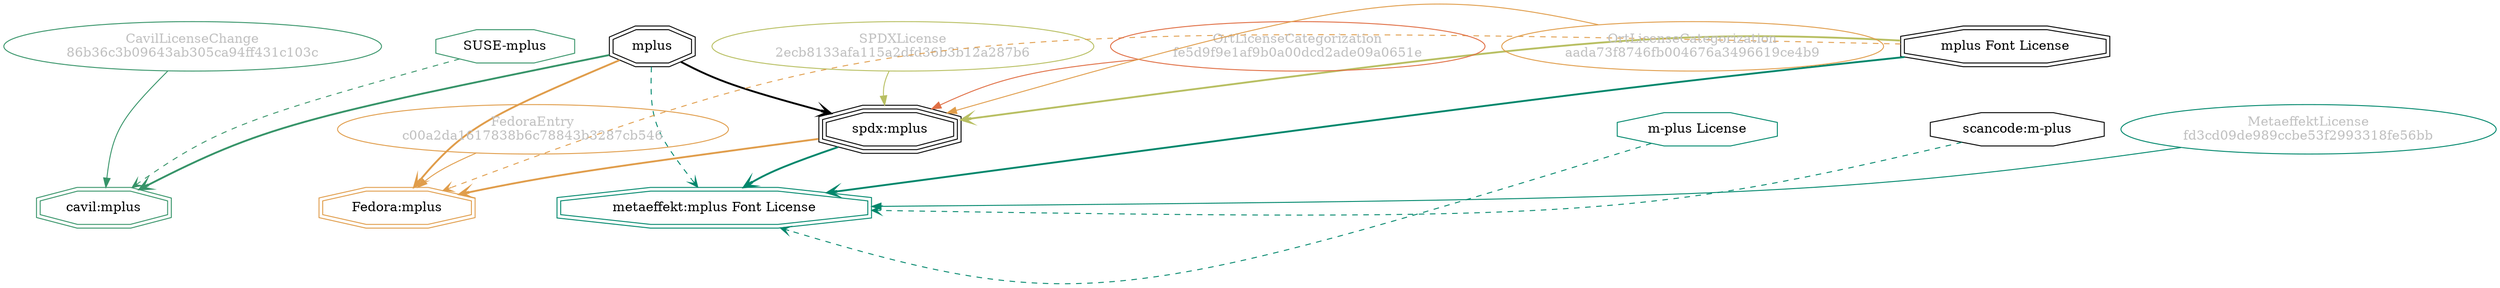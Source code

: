 strict digraph {
    node [shape=box];
    graph [splines=curved];
    4707 [label="SPDXLicense\n2ecb8133afa115a2dfd36b3b12a287b6"
         ,fontcolor=gray
         ,color="#b8bf62"
         ,fillcolor="beige;1"
         ,shape=ellipse];
    4708 [label="spdx:mplus"
         ,shape=tripleoctagon];
    4709 [label=mplus
         ,shape=doubleoctagon];
    4710 [label="mplus Font License"
         ,shape=doubleoctagon];
    8589 [label="FedoraEntry\nc00a2da1617838b6c78843b3287cb546"
         ,fontcolor=gray
         ,color="#e09d4b"
         ,fillcolor="beige;1"
         ,shape=ellipse];
    8590 [label="Fedora:mplus"
         ,color="#e09d4b"
         ,shape=doubleoctagon];
    18934 [label="scancode:m-plus"
          ,shape=octagon];
    35307 [label="OrtLicenseCategorization\nfe5d9f9e1af9b0a00dcd2ade09a0651e"
          ,fontcolor=gray
          ,color="#e06f45"
          ,fillcolor="beige;1"
          ,shape=ellipse];
    36285 [label="OrtLicenseCategorization\naada73f8746fb004676a3496619ce4b9"
          ,fontcolor=gray
          ,color="#e09d4b"
          ,fillcolor="beige;1"
          ,shape=ellipse];
    37208 [label="CavilLicenseChange\n86b36c3b09643ab305ca94ff431c103c"
          ,fontcolor=gray
          ,color="#379469"
          ,fillcolor="beige;1"
          ,shape=ellipse];
    37209 [label="cavil:mplus"
          ,color="#379469"
          ,shape=doubleoctagon];
    37210 [label="SUSE-mplus"
          ,color="#379469"
          ,shape=octagon];
    44791 [label="MetaeffektLicense\nfd3cd09de989ccbe53f2993318fe56bb"
          ,fontcolor=gray
          ,color="#00876c"
          ,fillcolor="beige;1"
          ,shape=ellipse];
    44792 [label="metaeffekt:mplus Font License"
          ,color="#00876c"
          ,shape=doubleoctagon];
    44793 [label="m-plus License"
          ,color="#00876c"
          ,shape=octagon];
    4707 -> 4708 [weight=0.5
                 ,color="#b8bf62"];
    4708 -> 8590 [style=bold
                 ,arrowhead=vee
                 ,weight=0.7
                 ,color="#e09d4b"];
    4708 -> 44792 [style=bold
                  ,arrowhead=vee
                  ,weight=0.7
                  ,color="#00876c"];
    4709 -> 4708 [style=bold
                 ,arrowhead=vee
                 ,weight=0.7];
    4709 -> 8590 [style=bold
                 ,arrowhead=vee
                 ,weight=0.7
                 ,color="#e09d4b"];
    4709 -> 8590 [style=bold
                 ,arrowhead=vee
                 ,weight=0.7
                 ,color="#e09d4b"];
    4709 -> 37209 [style=bold
                  ,arrowhead=vee
                  ,weight=0.7
                  ,color="#379469"];
    4709 -> 37209 [style=bold
                  ,arrowhead=vee
                  ,weight=0.7
                  ,color="#379469"];
    4709 -> 44792 [style=dashed
                  ,arrowhead=vee
                  ,weight=0.5
                  ,color="#00876c"];
    4710 -> 4708 [style=bold
                 ,arrowhead=vee
                 ,weight=0.7
                 ,color="#b8bf62"];
    4710 -> 8590 [style=dashed
                 ,arrowhead=vee
                 ,weight=0.5
                 ,color="#e09d4b"];
    4710 -> 44792 [style=bold
                  ,arrowhead=vee
                  ,weight=0.7
                  ,color="#00876c"];
    4710 -> 44792 [style=bold
                  ,arrowhead=vee
                  ,weight=0.7
                  ,color="#00876c"];
    8589 -> 8590 [weight=0.5
                 ,color="#e09d4b"];
    18934 -> 44792 [style=dashed
                   ,arrowhead=vee
                   ,weight=0.5
                   ,color="#00876c"];
    35307 -> 4708 [weight=0.5
                  ,color="#e06f45"];
    36285 -> 4708 [weight=0.5
                  ,color="#e09d4b"];
    37208 -> 37209 [weight=0.5
                   ,color="#379469"];
    37210 -> 37209 [style=dashed
                   ,arrowhead=vee
                   ,weight=0.5
                   ,color="#379469"];
    44791 -> 44792 [weight=0.5
                   ,color="#00876c"];
    44793 -> 44792 [style=dashed
                   ,arrowhead=vee
                   ,weight=0.5
                   ,color="#00876c"];
}
